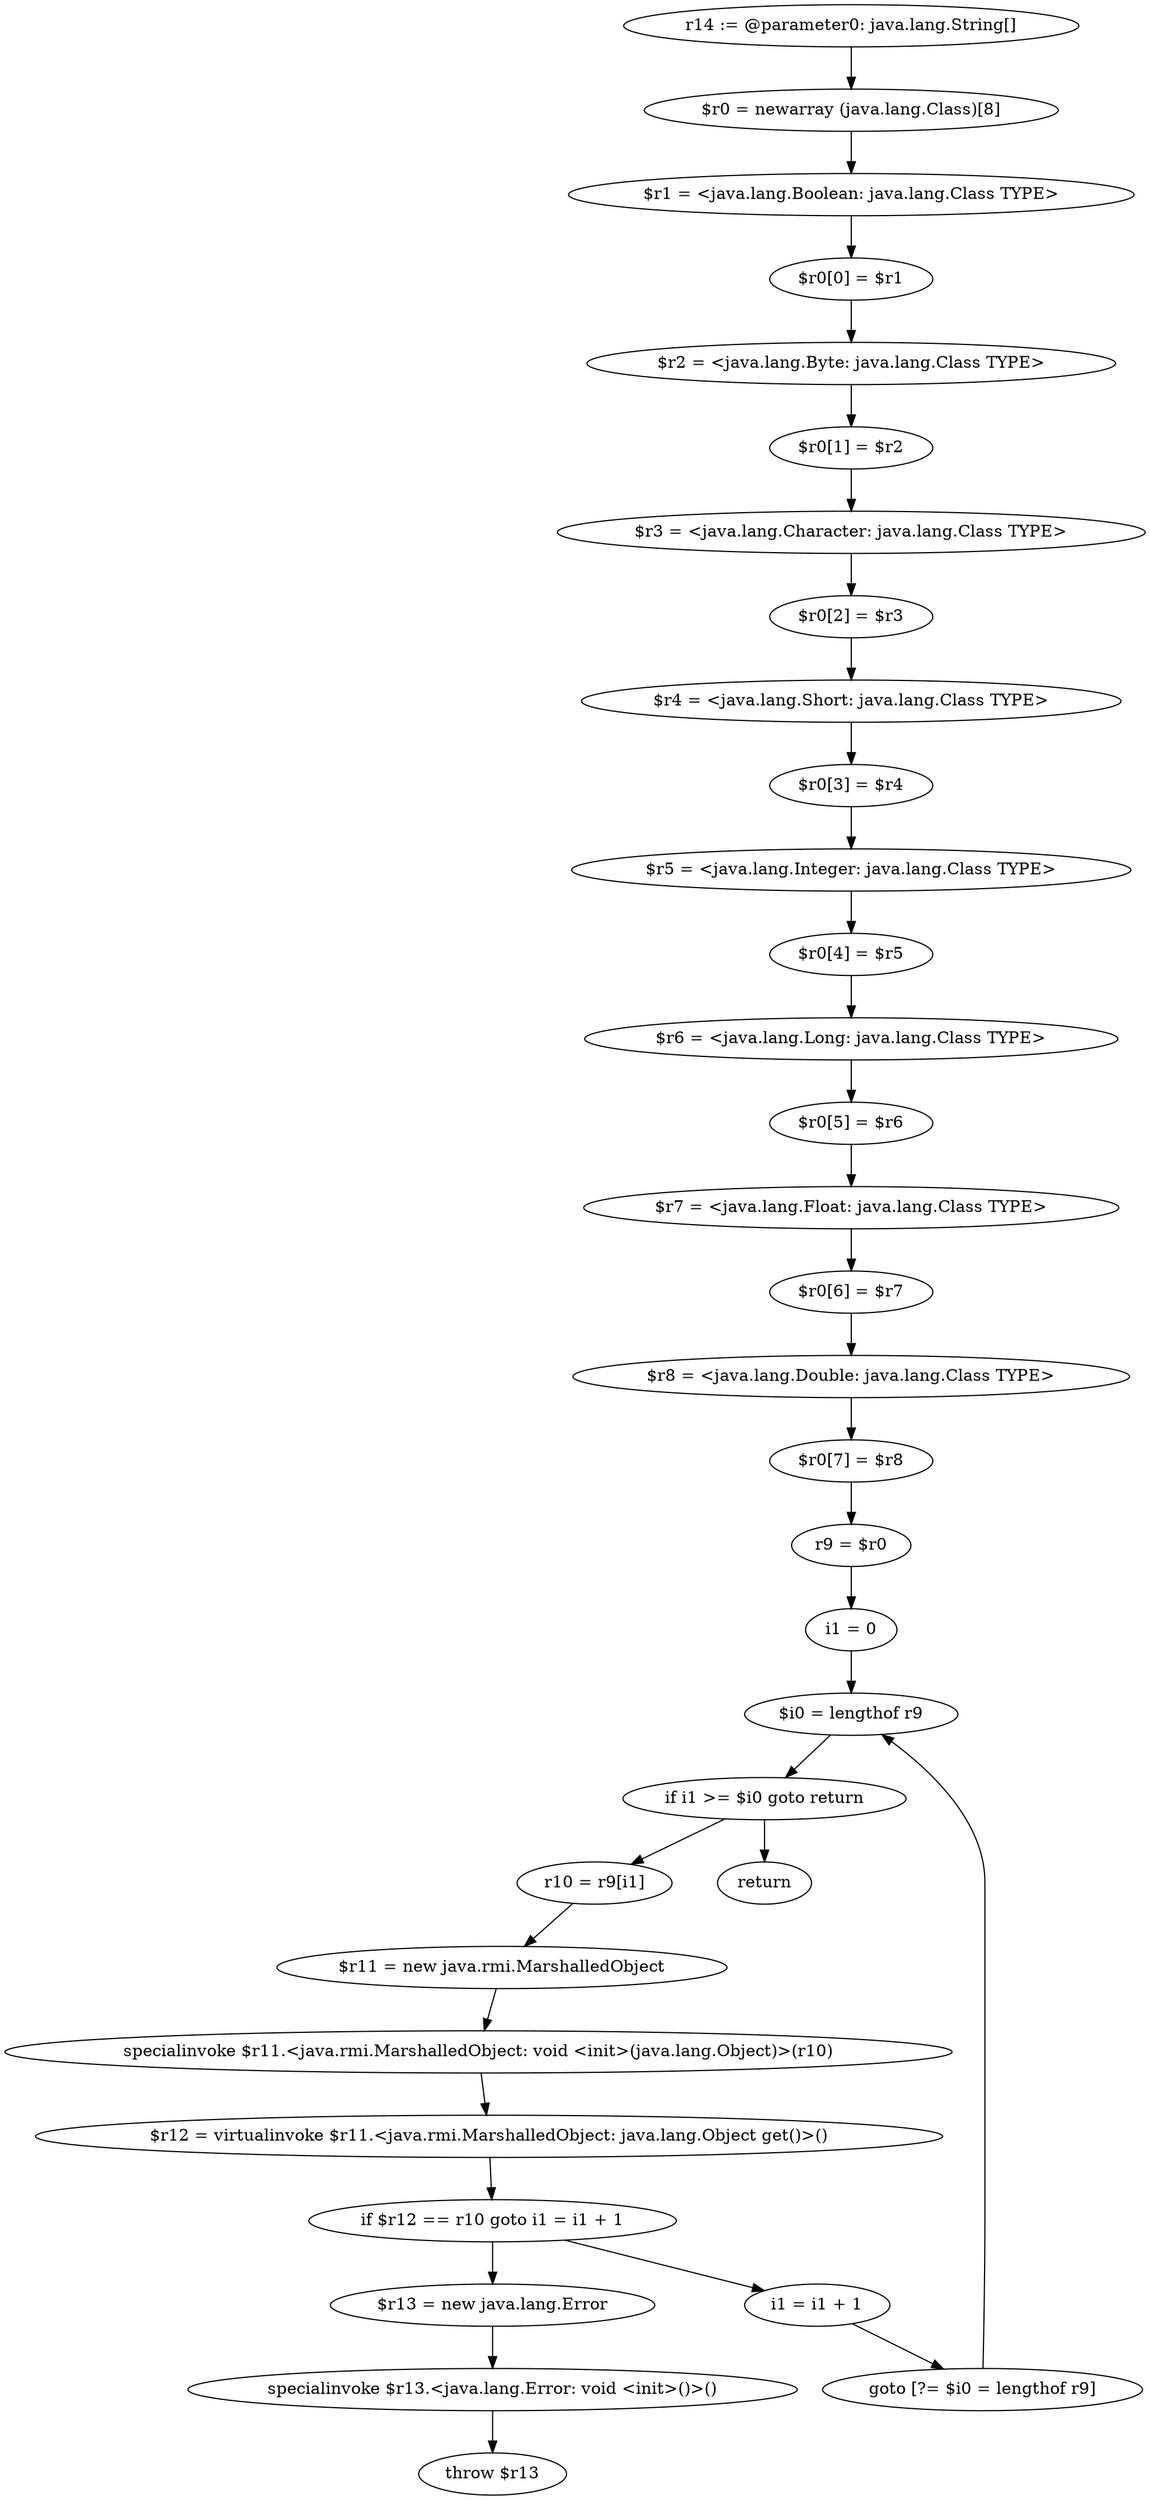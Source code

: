 digraph "unitGraph" {
    "r14 := @parameter0: java.lang.String[]"
    "$r0 = newarray (java.lang.Class)[8]"
    "$r1 = <java.lang.Boolean: java.lang.Class TYPE>"
    "$r0[0] = $r1"
    "$r2 = <java.lang.Byte: java.lang.Class TYPE>"
    "$r0[1] = $r2"
    "$r3 = <java.lang.Character: java.lang.Class TYPE>"
    "$r0[2] = $r3"
    "$r4 = <java.lang.Short: java.lang.Class TYPE>"
    "$r0[3] = $r4"
    "$r5 = <java.lang.Integer: java.lang.Class TYPE>"
    "$r0[4] = $r5"
    "$r6 = <java.lang.Long: java.lang.Class TYPE>"
    "$r0[5] = $r6"
    "$r7 = <java.lang.Float: java.lang.Class TYPE>"
    "$r0[6] = $r7"
    "$r8 = <java.lang.Double: java.lang.Class TYPE>"
    "$r0[7] = $r8"
    "r9 = $r0"
    "i1 = 0"
    "$i0 = lengthof r9"
    "if i1 >= $i0 goto return"
    "r10 = r9[i1]"
    "$r11 = new java.rmi.MarshalledObject"
    "specialinvoke $r11.<java.rmi.MarshalledObject: void <init>(java.lang.Object)>(r10)"
    "$r12 = virtualinvoke $r11.<java.rmi.MarshalledObject: java.lang.Object get()>()"
    "if $r12 == r10 goto i1 = i1 + 1"
    "$r13 = new java.lang.Error"
    "specialinvoke $r13.<java.lang.Error: void <init>()>()"
    "throw $r13"
    "i1 = i1 + 1"
    "goto [?= $i0 = lengthof r9]"
    "return"
    "r14 := @parameter0: java.lang.String[]"->"$r0 = newarray (java.lang.Class)[8]";
    "$r0 = newarray (java.lang.Class)[8]"->"$r1 = <java.lang.Boolean: java.lang.Class TYPE>";
    "$r1 = <java.lang.Boolean: java.lang.Class TYPE>"->"$r0[0] = $r1";
    "$r0[0] = $r1"->"$r2 = <java.lang.Byte: java.lang.Class TYPE>";
    "$r2 = <java.lang.Byte: java.lang.Class TYPE>"->"$r0[1] = $r2";
    "$r0[1] = $r2"->"$r3 = <java.lang.Character: java.lang.Class TYPE>";
    "$r3 = <java.lang.Character: java.lang.Class TYPE>"->"$r0[2] = $r3";
    "$r0[2] = $r3"->"$r4 = <java.lang.Short: java.lang.Class TYPE>";
    "$r4 = <java.lang.Short: java.lang.Class TYPE>"->"$r0[3] = $r4";
    "$r0[3] = $r4"->"$r5 = <java.lang.Integer: java.lang.Class TYPE>";
    "$r5 = <java.lang.Integer: java.lang.Class TYPE>"->"$r0[4] = $r5";
    "$r0[4] = $r5"->"$r6 = <java.lang.Long: java.lang.Class TYPE>";
    "$r6 = <java.lang.Long: java.lang.Class TYPE>"->"$r0[5] = $r6";
    "$r0[5] = $r6"->"$r7 = <java.lang.Float: java.lang.Class TYPE>";
    "$r7 = <java.lang.Float: java.lang.Class TYPE>"->"$r0[6] = $r7";
    "$r0[6] = $r7"->"$r8 = <java.lang.Double: java.lang.Class TYPE>";
    "$r8 = <java.lang.Double: java.lang.Class TYPE>"->"$r0[7] = $r8";
    "$r0[7] = $r8"->"r9 = $r0";
    "r9 = $r0"->"i1 = 0";
    "i1 = 0"->"$i0 = lengthof r9";
    "$i0 = lengthof r9"->"if i1 >= $i0 goto return";
    "if i1 >= $i0 goto return"->"r10 = r9[i1]";
    "if i1 >= $i0 goto return"->"return";
    "r10 = r9[i1]"->"$r11 = new java.rmi.MarshalledObject";
    "$r11 = new java.rmi.MarshalledObject"->"specialinvoke $r11.<java.rmi.MarshalledObject: void <init>(java.lang.Object)>(r10)";
    "specialinvoke $r11.<java.rmi.MarshalledObject: void <init>(java.lang.Object)>(r10)"->"$r12 = virtualinvoke $r11.<java.rmi.MarshalledObject: java.lang.Object get()>()";
    "$r12 = virtualinvoke $r11.<java.rmi.MarshalledObject: java.lang.Object get()>()"->"if $r12 == r10 goto i1 = i1 + 1";
    "if $r12 == r10 goto i1 = i1 + 1"->"$r13 = new java.lang.Error";
    "if $r12 == r10 goto i1 = i1 + 1"->"i1 = i1 + 1";
    "$r13 = new java.lang.Error"->"specialinvoke $r13.<java.lang.Error: void <init>()>()";
    "specialinvoke $r13.<java.lang.Error: void <init>()>()"->"throw $r13";
    "i1 = i1 + 1"->"goto [?= $i0 = lengthof r9]";
    "goto [?= $i0 = lengthof r9]"->"$i0 = lengthof r9";
}
